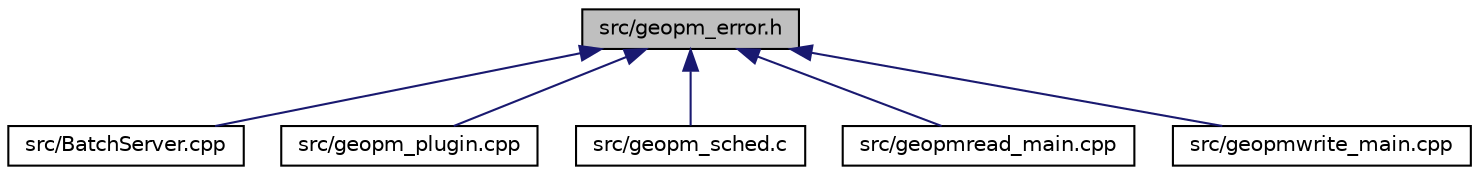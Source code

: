 digraph "src/geopm_error.h"
{
 // LATEX_PDF_SIZE
  edge [fontname="Helvetica",fontsize="10",labelfontname="Helvetica",labelfontsize="10"];
  node [fontname="Helvetica",fontsize="10",shape=record];
  Node1 [label="src/geopm_error.h",height=0.2,width=0.4,color="black", fillcolor="grey75", style="filled", fontcolor="black",tooltip=" "];
  Node1 -> Node2 [dir="back",color="midnightblue",fontsize="10",style="solid",fontname="Helvetica"];
  Node2 [label="src/BatchServer.cpp",height=0.2,width=0.4,color="black", fillcolor="white", style="filled",URL="$_batch_server_8cpp.html",tooltip=" "];
  Node1 -> Node3 [dir="back",color="midnightblue",fontsize="10",style="solid",fontname="Helvetica"];
  Node3 [label="src/geopm_plugin.cpp",height=0.2,width=0.4,color="black", fillcolor="white", style="filled",URL="$geopm__plugin_8cpp.html",tooltip=" "];
  Node1 -> Node4 [dir="back",color="midnightblue",fontsize="10",style="solid",fontname="Helvetica"];
  Node4 [label="src/geopm_sched.c",height=0.2,width=0.4,color="black", fillcolor="white", style="filled",URL="$geopm__sched_8c.html",tooltip=" "];
  Node1 -> Node5 [dir="back",color="midnightblue",fontsize="10",style="solid",fontname="Helvetica"];
  Node5 [label="src/geopmread_main.cpp",height=0.2,width=0.4,color="black", fillcolor="white", style="filled",URL="$geopmread__main_8cpp.html",tooltip=" "];
  Node1 -> Node6 [dir="back",color="midnightblue",fontsize="10",style="solid",fontname="Helvetica"];
  Node6 [label="src/geopmwrite_main.cpp",height=0.2,width=0.4,color="black", fillcolor="white", style="filled",URL="$geopmwrite__main_8cpp.html",tooltip=" "];
}
